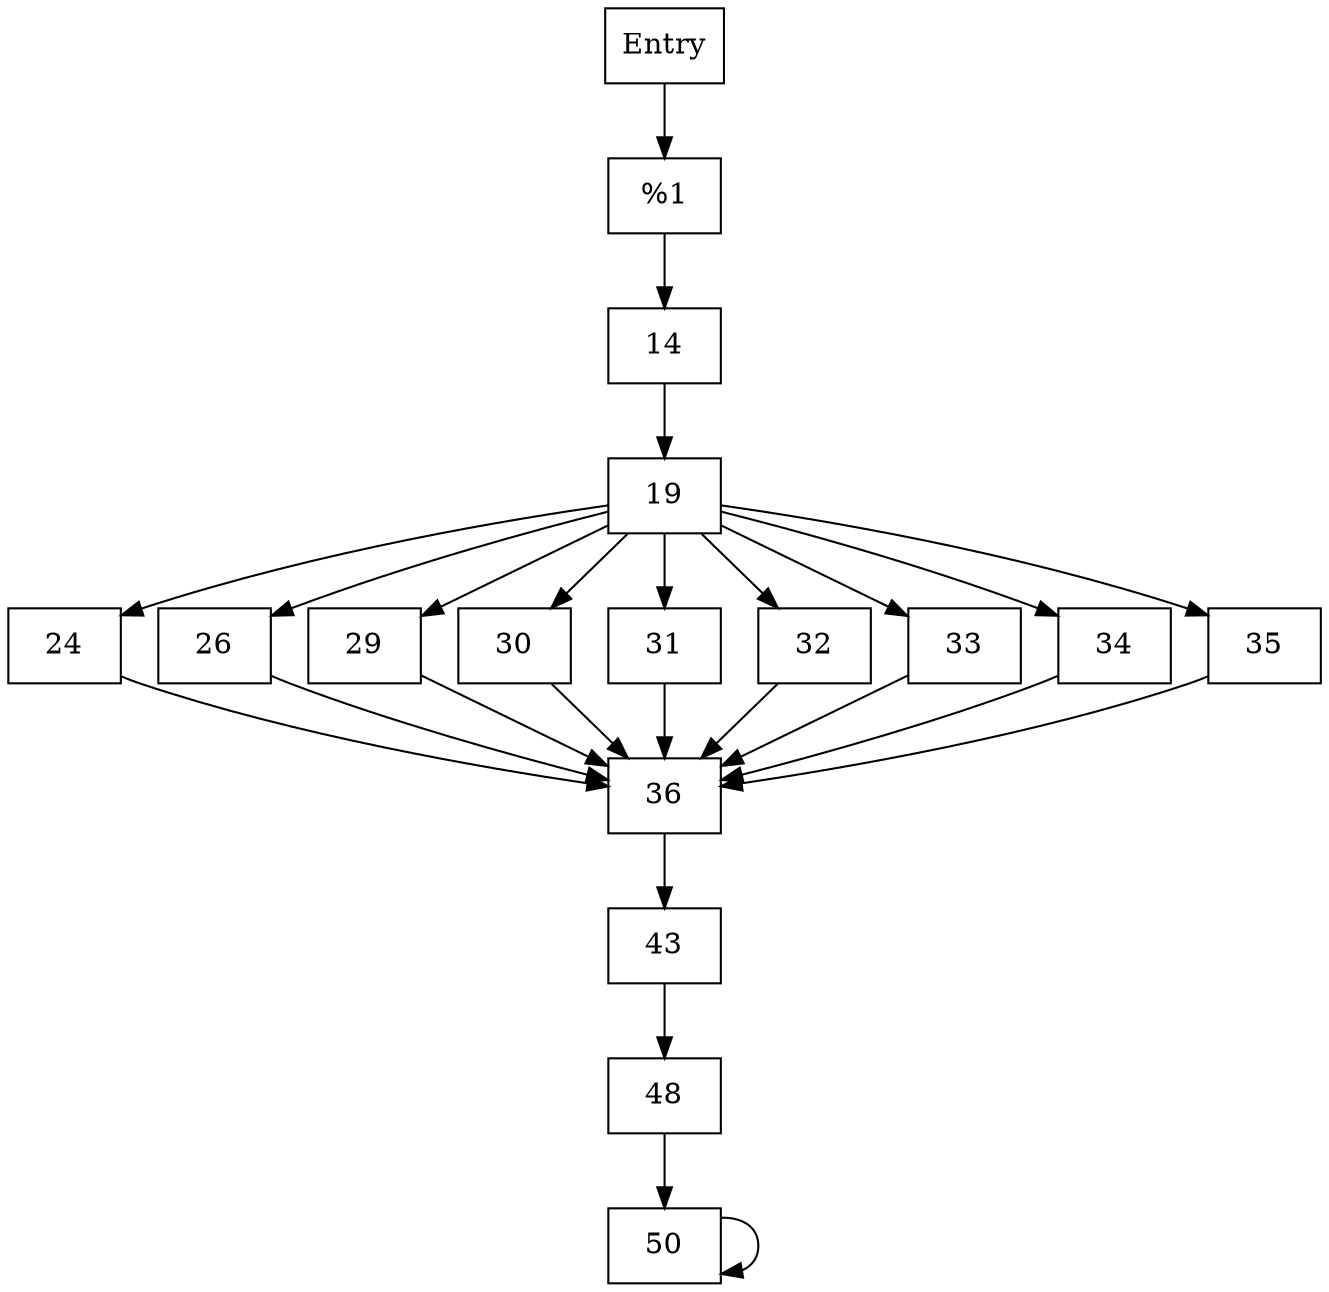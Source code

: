 digraph CFG {
    node [shape=rectangle];

    entry [label="Entry"];
    block1 [label="%1"];
    block14 [label="14"];
    block19 [label="19"];
    block24 [label="24"];
    block26 [label="26"];
    block29 [label="29"];
    block30 [label="30"];
    block31 [label="31"];
    block32 [label="32"];
    block33 [label="33"];
    block34 [label="34"];
    block35 [label="35"];
    block36 [label="36"];
    block43 [label="43"];
    block48 [label="48"];
    block50 [label="50"];

    entry -> block1;
    block1 -> block14;
    block14 -> block19;
    block19 -> block24;
    block19 -> block26;
    block19 -> block29;
    block19 -> block30;
    block19 -> block31;
    block19 -> block32;
    block19 -> block33;
    block19 -> block34;
    block19 -> block35;
    block24 -> block36;
    block26 -> block36;
    block29 -> block36;
    block30 -> block36;
    block31 -> block36;
    block32 -> block36;
    block33 -> block36;
    block34 -> block36;
    block35 -> block36;
    block36 -> block43;
    block43 -> block48;
    block48 -> block50;
    block50 -> block50;
}